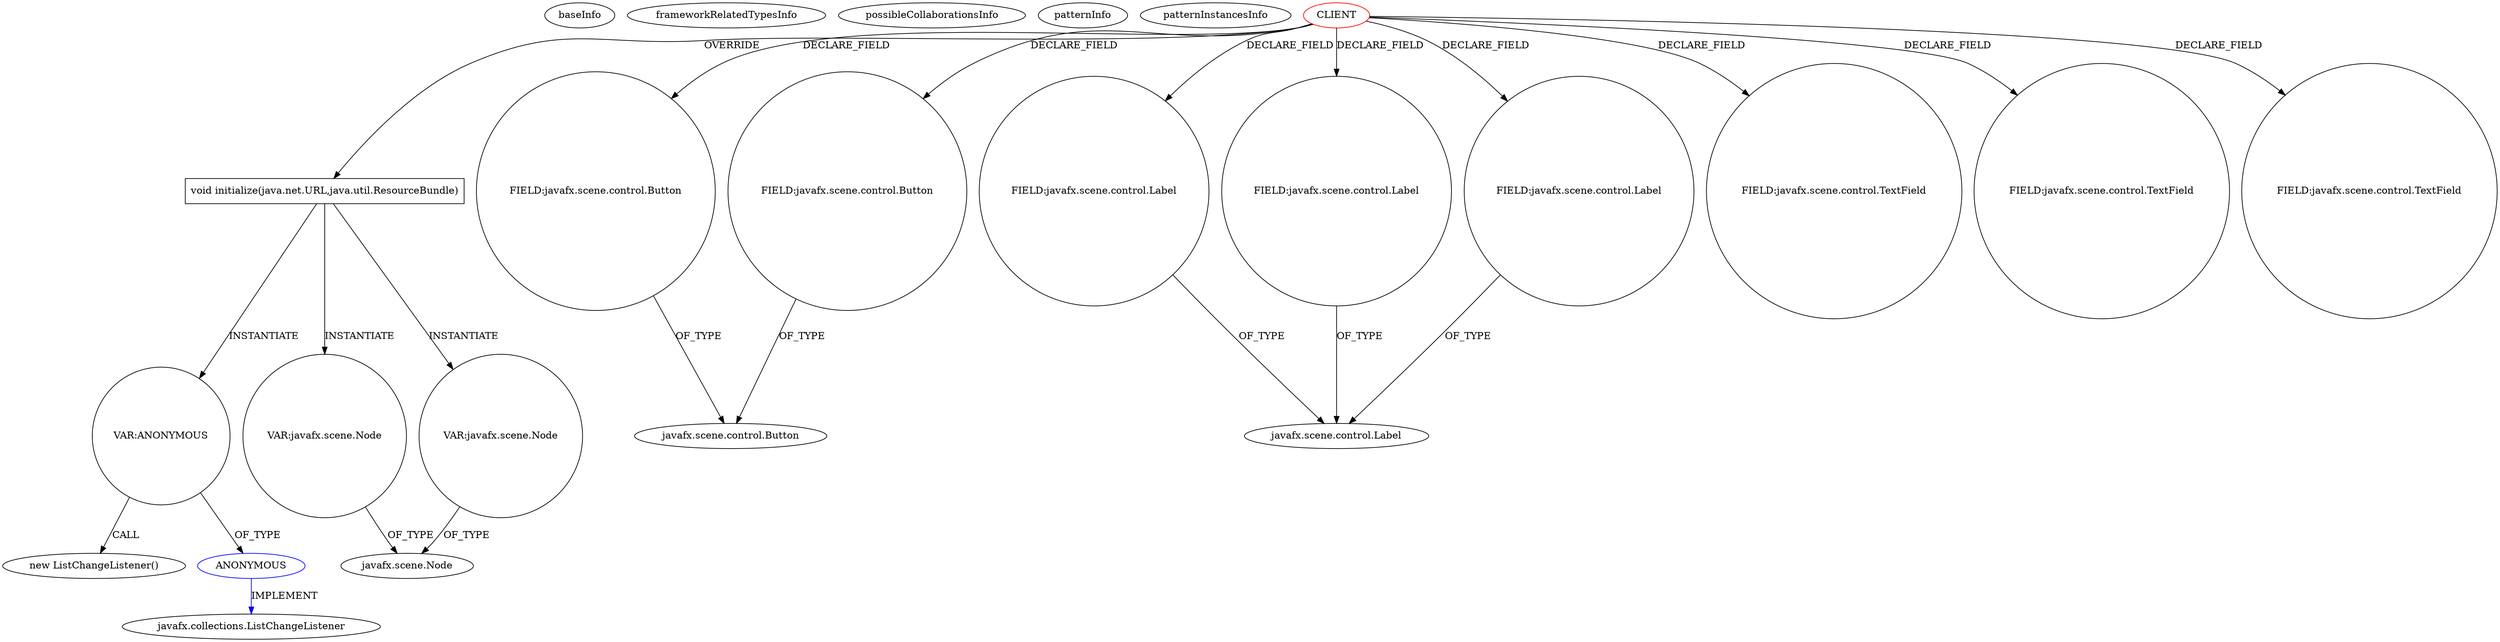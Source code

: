 digraph {
baseInfo[graphId=2805,category="pattern",isAnonymous=false,possibleRelation=false]
frameworkRelatedTypesInfo[]
possibleCollaborationsInfo[]
patternInfo[frequency=2.0,patternRootClient=0]
patternInstancesInfo[0="7thwheel-medaka-chan~/7thwheel-medaka-chan/medaka-chan-master/src/seventhwheel/pos/controller/PosController.java~PosController~30",1="bianconejo-CEFX~/bianconejo-CEFX/CEFX-master/src/cefx/CECommandeController.java~CECommandeController~2084"]
328[label="new ListChangeListener()",vertexType="CONSTRUCTOR_CALL",isFrameworkType=false]
329[label="VAR:ANONYMOUS",vertexType="VARIABLE_EXPRESION",isFrameworkType=false,shape=circle]
104[label="void initialize(java.net.URL,java.util.ResourceBundle)",vertexType="OVERRIDING_METHOD_DECLARATION",isFrameworkType=false,shape=box]
0[label="CLIENT",vertexType="ROOT_CLIENT_CLASS_DECLARATION",isFrameworkType=false,color=red]
14[label="FIELD:javafx.scene.control.Button",vertexType="FIELD_DECLARATION",isFrameworkType=false,shape=circle]
8[label="FIELD:javafx.scene.control.Button",vertexType="FIELD_DECLARATION",isFrameworkType=false,shape=circle]
330[label="ANONYMOUS",vertexType="REFERENCE_ANONYMOUS_DECLARATION",isFrameworkType=false,color=blue]
331[label="javafx.collections.ListChangeListener",vertexType="FRAMEWORK_INTERFACE_TYPE",isFrameworkType=false]
56[label="FIELD:javafx.scene.control.Label",vertexType="FIELD_DECLARATION",isFrameworkType=false,shape=circle]
55[label="javafx.scene.control.Label",vertexType="FRAMEWORK_CLASS_TYPE",isFrameworkType=false]
58[label="FIELD:javafx.scene.control.Label",vertexType="FIELD_DECLARATION",isFrameworkType=false,shape=circle]
54[label="FIELD:javafx.scene.control.Label",vertexType="FIELD_DECLARATION",isFrameworkType=false,shape=circle]
7[label="javafx.scene.control.Button",vertexType="FRAMEWORK_CLASS_TYPE",isFrameworkType=false]
84[label="FIELD:javafx.scene.control.TextField",vertexType="FIELD_DECLARATION",isFrameworkType=false,shape=circle]
88[label="FIELD:javafx.scene.control.TextField",vertexType="FIELD_DECLARATION",isFrameworkType=false,shape=circle]
98[label="FIELD:javafx.scene.control.TextField",vertexType="FIELD_DECLARATION",isFrameworkType=false,shape=circle]
478[label="VAR:javafx.scene.Node",vertexType="VARIABLE_EXPRESION",isFrameworkType=false,shape=circle]
165[label="javafx.scene.Node",vertexType="FRAMEWORK_CLASS_TYPE",isFrameworkType=false]
460[label="VAR:javafx.scene.Node",vertexType="VARIABLE_EXPRESION",isFrameworkType=false,shape=circle]
460->165[label="OF_TYPE"]
0->104[label="OVERRIDE"]
0->54[label="DECLARE_FIELD"]
0->8[label="DECLARE_FIELD"]
0->88[label="DECLARE_FIELD"]
56->55[label="OF_TYPE"]
0->98[label="DECLARE_FIELD"]
330->331[label="IMPLEMENT",color=blue]
329->330[label="OF_TYPE"]
478->165[label="OF_TYPE"]
104->329[label="INSTANTIATE"]
8->7[label="OF_TYPE"]
0->58[label="DECLARE_FIELD"]
54->55[label="OF_TYPE"]
58->55[label="OF_TYPE"]
0->14[label="DECLARE_FIELD"]
329->328[label="CALL"]
0->56[label="DECLARE_FIELD"]
0->84[label="DECLARE_FIELD"]
104->460[label="INSTANTIATE"]
104->478[label="INSTANTIATE"]
14->7[label="OF_TYPE"]
}
